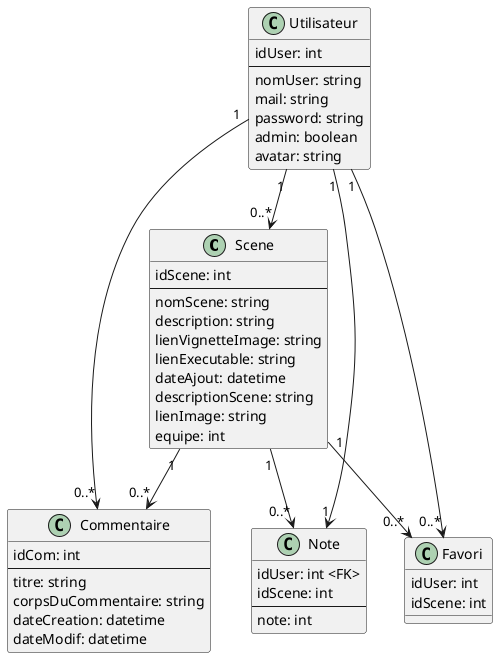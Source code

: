 @startuml


class Scene {
  idScene: int
  --
  nomScene: string
  description: string
  lienVignetteImage: string
  lienExecutable: string
  dateAjout: datetime
  descriptionScene: string
  lienImage: string
  equipe: int
}

class Utilisateur {
  idUser: int
  --
  nomUser: string
  mail: string
  password: string
  admin: boolean
  avatar: string
}

class Commentaire {
  idCom: int
  --
  titre: string
  corpsDuCommentaire: string
  dateCreation: datetime
  dateModif: datetime
}

class Note{
  idUser: int <FK>
  idScene: int
  --
  note: int
}

class Favori {
  idUser: int
  idScene: int
}

Utilisateur "1" --> "0..*" Scene
Utilisateur "1" --> "0..*" Commentaire
Utilisateur "1" --> "1" Note
Utilisateur "1" --> "0..*" Favori

Scene "1" --> "0..*" Commentaire
Scene "1" --> "0..*" Favori
Scene "1" --> "0..*" Note

@enduml
